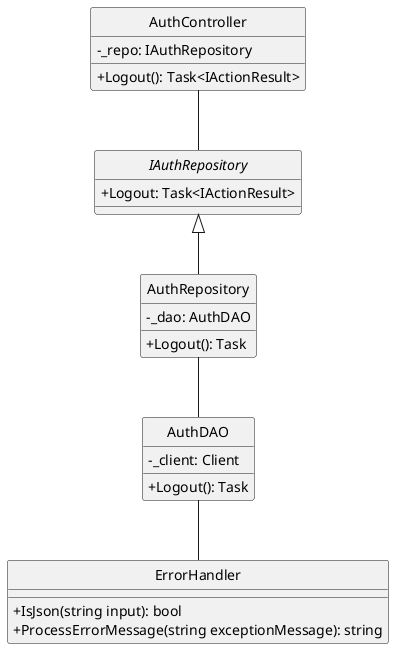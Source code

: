 @startuml getUserById
hide circle
skinparam classAttributeIconSize 0
skinparam linetype ortho

class AuthController {
    - _repo: IAuthRepository
    + Logout(): Task<IActionResult> 
}

class ErrorHandler {
    + IsJson(string input): bool
    + ProcessErrorMessage(string exceptionMessage): string
} 

interface IAuthRepository { 
    + Logout: Task<IActionResult>
}

class AuthRepository {
    - _dao: AuthDAO
    + Logout(): Task    
}

class AuthDAO {
    - _client: Client
    + Logout(): Task
}

AuthController -- IAuthRepository

IAuthRepository <|-- AuthRepository
AuthRepository -- AuthDAO

AuthDAO -- ErrorHandler

@enduml